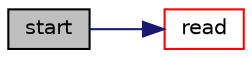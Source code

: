digraph "start"
{
  bgcolor="transparent";
  edge [fontname="Helvetica",fontsize="10",labelfontname="Helvetica",labelfontsize="10"];
  node [fontname="Helvetica",fontsize="10",shape=record];
  rankdir="LR";
  Node3620 [label="start",height=0.2,width=0.4,color="black", fillcolor="grey75", style="filled", fontcolor="black"];
  Node3620 -> Node3621 [color="midnightblue",fontsize="10",style="solid",fontname="Helvetica"];
  Node3621 [label="read",height=0.2,width=0.4,color="red",URL="$a27221.html#af816873151ddb0126e98bb2f914d8ed5",tooltip="Read and set the function objects if their data have changed. "];
}
